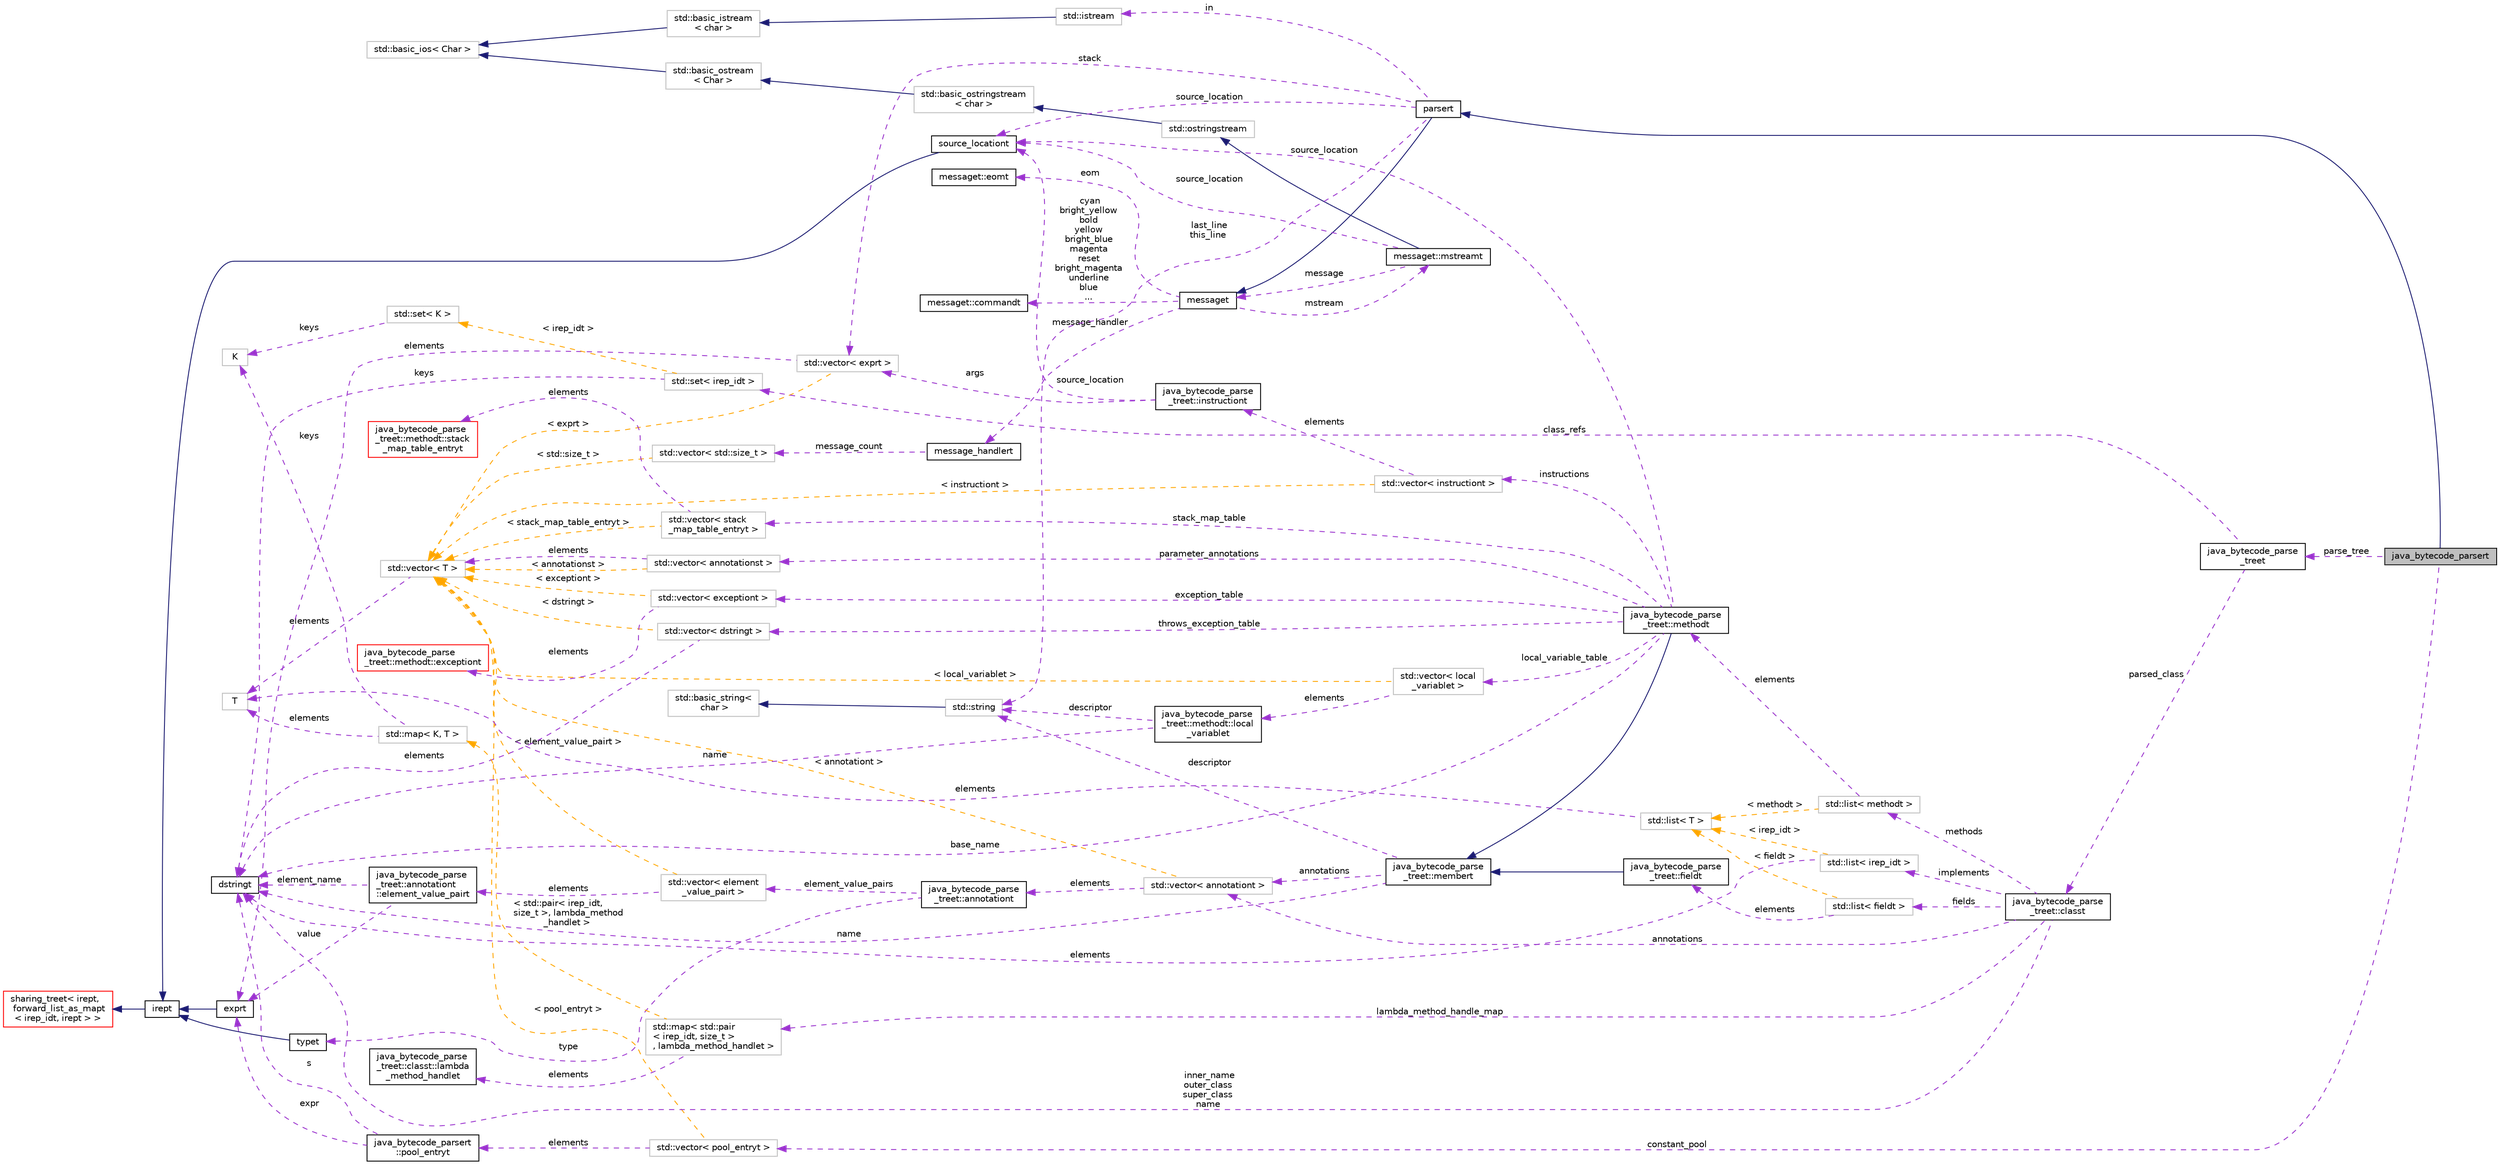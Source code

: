 digraph "java_bytecode_parsert"
{
 // LATEX_PDF_SIZE
  bgcolor="transparent";
  edge [fontname="Helvetica",fontsize="10",labelfontname="Helvetica",labelfontsize="10"];
  node [fontname="Helvetica",fontsize="10",shape=record];
  rankdir="LR";
  Node1 [label="java_bytecode_parsert",height=0.2,width=0.4,color="black", fillcolor="grey75", style="filled", fontcolor="black",tooltip=" "];
  Node2 -> Node1 [dir="back",color="midnightblue",fontsize="10",style="solid",fontname="Helvetica"];
  Node2 [label="parsert",height=0.2,width=0.4,color="black",URL="$classparsert.html",tooltip=" "];
  Node3 -> Node2 [dir="back",color="midnightblue",fontsize="10",style="solid",fontname="Helvetica"];
  Node3 [label="messaget",height=0.2,width=0.4,color="black",URL="$classmessaget.html",tooltip="Class that provides messages with a built-in verbosity 'level'."];
  Node4 -> Node3 [dir="back",color="darkorchid3",fontsize="10",style="dashed",label=" message_handler" ,fontname="Helvetica"];
  Node4 [label="message_handlert",height=0.2,width=0.4,color="black",URL="$classmessage__handlert.html",tooltip=" "];
  Node5 -> Node4 [dir="back",color="darkorchid3",fontsize="10",style="dashed",label=" message_count" ,fontname="Helvetica"];
  Node5 [label="std::vector\< std::size_t \>",height=0.2,width=0.4,color="grey75",tooltip=" "];
  Node6 -> Node5 [dir="back",color="orange",fontsize="10",style="dashed",label=" \< std::size_t \>" ,fontname="Helvetica"];
  Node6 [label="std::vector\< T \>",height=0.2,width=0.4,color="grey75",tooltip="STL class."];
  Node7 -> Node6 [dir="back",color="darkorchid3",fontsize="10",style="dashed",label=" elements" ,fontname="Helvetica"];
  Node7 [label="T",height=0.2,width=0.4,color="grey75",tooltip=" "];
  Node8 -> Node3 [dir="back",color="darkorchid3",fontsize="10",style="dashed",label=" cyan\nbright_yellow\nbold\nyellow\nbright_blue\nmagenta\nreset\nbright_magenta\nunderline\nblue\n..." ,fontname="Helvetica"];
  Node8 [label="messaget::commandt",height=0.2,width=0.4,color="black",URL="$classmessaget_1_1commandt.html",tooltip=" "];
  Node9 -> Node3 [dir="back",color="darkorchid3",fontsize="10",style="dashed",label=" mstream" ,fontname="Helvetica"];
  Node9 [label="messaget::mstreamt",height=0.2,width=0.4,color="black",URL="$classmessaget_1_1mstreamt.html",tooltip=" "];
  Node10 -> Node9 [dir="back",color="midnightblue",fontsize="10",style="solid",fontname="Helvetica"];
  Node10 [label="std::ostringstream",height=0.2,width=0.4,color="grey75",tooltip="STL class."];
  Node11 -> Node10 [dir="back",color="midnightblue",fontsize="10",style="solid",fontname="Helvetica"];
  Node11 [label="std::basic_ostringstream\l\< char \>",height=0.2,width=0.4,color="grey75",tooltip="STL class."];
  Node12 -> Node11 [dir="back",color="midnightblue",fontsize="10",style="solid",fontname="Helvetica"];
  Node12 [label="std::basic_ostream\l\< Char \>",height=0.2,width=0.4,color="grey75",tooltip="STL class."];
  Node13 -> Node12 [dir="back",color="midnightblue",fontsize="10",style="solid",fontname="Helvetica"];
  Node13 [label="std::basic_ios\< Char \>",height=0.2,width=0.4,color="grey75",tooltip="STL class."];
  Node3 -> Node9 [dir="back",color="darkorchid3",fontsize="10",style="dashed",label=" message" ,fontname="Helvetica"];
  Node15 -> Node9 [dir="back",color="darkorchid3",fontsize="10",style="dashed",label=" source_location" ,fontname="Helvetica"];
  Node15 [label="source_locationt",height=0.2,width=0.4,color="black",URL="$classsource__locationt.html",tooltip=" "];
  Node16 -> Node15 [dir="back",color="midnightblue",fontsize="10",style="solid",fontname="Helvetica"];
  Node16 [label="irept",height=0.2,width=0.4,color="black",URL="$classirept.html",tooltip="There are a large number of kinds of tree structured or tree-like data in CPROVER."];
  Node17 -> Node16 [dir="back",color="midnightblue",fontsize="10",style="solid",fontname="Helvetica"];
  Node17 [label="sharing_treet\< irept,\l forward_list_as_mapt\l\< irep_idt, irept \> \>",height=0.2,width=0.4,color="red",URL="$classsharing__treet.html",tooltip=" "];
  Node23 -> Node3 [dir="back",color="darkorchid3",fontsize="10",style="dashed",label=" eom" ,fontname="Helvetica"];
  Node23 [label="messaget::eomt",height=0.2,width=0.4,color="black",URL="$classmessaget_1_1eomt.html",tooltip=" "];
  Node24 -> Node2 [dir="back",color="darkorchid3",fontsize="10",style="dashed",label=" in" ,fontname="Helvetica"];
  Node24 [label="std::istream",height=0.2,width=0.4,color="grey75",tooltip="STL class."];
  Node25 -> Node24 [dir="back",color="midnightblue",fontsize="10",style="solid",fontname="Helvetica"];
  Node25 [label="std::basic_istream\l\< char \>",height=0.2,width=0.4,color="grey75",tooltip="STL class."];
  Node13 -> Node25 [dir="back",color="midnightblue",fontsize="10",style="solid",fontname="Helvetica"];
  Node26 -> Node2 [dir="back",color="darkorchid3",fontsize="10",style="dashed",label=" last_line\nthis_line" ,fontname="Helvetica"];
  Node26 [label="std::string",height=0.2,width=0.4,color="grey75",tooltip="STL class."];
  Node27 -> Node26 [dir="back",color="midnightblue",fontsize="10",style="solid",fontname="Helvetica"];
  Node27 [label="std::basic_string\<\l char \>",height=0.2,width=0.4,color="grey75",tooltip="STL class."];
  Node28 -> Node2 [dir="back",color="darkorchid3",fontsize="10",style="dashed",label=" stack" ,fontname="Helvetica"];
  Node28 [label="std::vector\< exprt \>",height=0.2,width=0.4,color="grey75",tooltip=" "];
  Node29 -> Node28 [dir="back",color="darkorchid3",fontsize="10",style="dashed",label=" elements" ,fontname="Helvetica"];
  Node29 [label="exprt",height=0.2,width=0.4,color="black",URL="$classexprt.html",tooltip="Base class for all expressions."];
  Node16 -> Node29 [dir="back",color="midnightblue",fontsize="10",style="solid",fontname="Helvetica"];
  Node6 -> Node28 [dir="back",color="orange",fontsize="10",style="dashed",label=" \< exprt \>" ,fontname="Helvetica"];
  Node15 -> Node2 [dir="back",color="darkorchid3",fontsize="10",style="dashed",label=" source_location" ,fontname="Helvetica"];
  Node30 -> Node1 [dir="back",color="darkorchid3",fontsize="10",style="dashed",label=" constant_pool" ,fontname="Helvetica"];
  Node30 [label="std::vector\< pool_entryt \>",height=0.2,width=0.4,color="grey75",tooltip=" "];
  Node31 -> Node30 [dir="back",color="darkorchid3",fontsize="10",style="dashed",label=" elements" ,fontname="Helvetica"];
  Node31 [label="java_bytecode_parsert\l::pool_entryt",height=0.2,width=0.4,color="black",URL="$structjava__bytecode__parsert_1_1pool__entryt.html",tooltip=" "];
  Node21 -> Node31 [dir="back",color="darkorchid3",fontsize="10",style="dashed",label=" s" ,fontname="Helvetica"];
  Node21 [label="dstringt",height=0.2,width=0.4,color="black",URL="$classdstringt.html",tooltip="dstringt has one field, an unsigned integer no which is an index into a static table of strings."];
  Node29 -> Node31 [dir="back",color="darkorchid3",fontsize="10",style="dashed",label=" expr" ,fontname="Helvetica"];
  Node6 -> Node30 [dir="back",color="orange",fontsize="10",style="dashed",label=" \< pool_entryt \>" ,fontname="Helvetica"];
  Node32 -> Node1 [dir="back",color="darkorchid3",fontsize="10",style="dashed",label=" parse_tree" ,fontname="Helvetica"];
  Node32 [label="java_bytecode_parse\l_treet",height=0.2,width=0.4,color="black",URL="$structjava__bytecode__parse__treet.html",tooltip=" "];
  Node33 -> Node32 [dir="back",color="darkorchid3",fontsize="10",style="dashed",label=" parsed_class" ,fontname="Helvetica"];
  Node33 [label="java_bytecode_parse\l_treet::classt",height=0.2,width=0.4,color="black",URL="$structjava__bytecode__parse__treet_1_1classt.html",tooltip=" "];
  Node34 -> Node33 [dir="back",color="darkorchid3",fontsize="10",style="dashed",label=" annotations" ,fontname="Helvetica"];
  Node34 [label="std::vector\< annotationt \>",height=0.2,width=0.4,color="grey75",tooltip=" "];
  Node35 -> Node34 [dir="back",color="darkorchid3",fontsize="10",style="dashed",label=" elements" ,fontname="Helvetica"];
  Node35 [label="java_bytecode_parse\l_treet::annotationt",height=0.2,width=0.4,color="black",URL="$structjava__bytecode__parse__treet_1_1annotationt.html",tooltip=" "];
  Node36 -> Node35 [dir="back",color="darkorchid3",fontsize="10",style="dashed",label=" type" ,fontname="Helvetica"];
  Node36 [label="typet",height=0.2,width=0.4,color="black",URL="$classtypet.html",tooltip="The type of an expression, extends irept."];
  Node16 -> Node36 [dir="back",color="midnightblue",fontsize="10",style="solid",fontname="Helvetica"];
  Node37 -> Node35 [dir="back",color="darkorchid3",fontsize="10",style="dashed",label=" element_value_pairs" ,fontname="Helvetica"];
  Node37 [label="std::vector\< element\l_value_pairt \>",height=0.2,width=0.4,color="grey75",tooltip=" "];
  Node38 -> Node37 [dir="back",color="darkorchid3",fontsize="10",style="dashed",label=" elements" ,fontname="Helvetica"];
  Node38 [label="java_bytecode_parse\l_treet::annotationt\l::element_value_pairt",height=0.2,width=0.4,color="black",URL="$structjava__bytecode__parse__treet_1_1annotationt_1_1element__value__pairt.html",tooltip=" "];
  Node21 -> Node38 [dir="back",color="darkorchid3",fontsize="10",style="dashed",label=" element_name" ,fontname="Helvetica"];
  Node29 -> Node38 [dir="back",color="darkorchid3",fontsize="10",style="dashed",label=" value" ,fontname="Helvetica"];
  Node6 -> Node37 [dir="back",color="orange",fontsize="10",style="dashed",label=" \< element_value_pairt \>" ,fontname="Helvetica"];
  Node6 -> Node34 [dir="back",color="orange",fontsize="10",style="dashed",label=" \< annotationt \>" ,fontname="Helvetica"];
  Node39 -> Node33 [dir="back",color="darkorchid3",fontsize="10",style="dashed",label=" lambda_method_handle_map" ,fontname="Helvetica"];
  Node39 [label="std::map\< std::pair\l\< irep_idt, size_t \>\l, lambda_method_handlet \>",height=0.2,width=0.4,color="grey75",tooltip=" "];
  Node40 -> Node39 [dir="back",color="darkorchid3",fontsize="10",style="dashed",label=" elements" ,fontname="Helvetica"];
  Node40 [label="java_bytecode_parse\l_treet::classt::lambda\l_method_handlet",height=0.2,width=0.4,color="black",URL="$structjava__bytecode__parse__treet_1_1classt_1_1lambda__method__handlet.html",tooltip=" "];
  Node41 -> Node39 [dir="back",color="orange",fontsize="10",style="dashed",label=" \< std::pair\< irep_idt,\l size_t \>, lambda_method\l_handlet \>" ,fontname="Helvetica"];
  Node41 [label="std::map\< K, T \>",height=0.2,width=0.4,color="grey75",tooltip="STL class."];
  Node42 -> Node41 [dir="back",color="darkorchid3",fontsize="10",style="dashed",label=" keys" ,fontname="Helvetica"];
  Node42 [label="K",height=0.2,width=0.4,color="grey75",tooltip=" "];
  Node7 -> Node41 [dir="back",color="darkorchid3",fontsize="10",style="dashed",label=" elements" ,fontname="Helvetica"];
  Node43 -> Node33 [dir="back",color="darkorchid3",fontsize="10",style="dashed",label=" implements" ,fontname="Helvetica"];
  Node43 [label="std::list\< irep_idt \>",height=0.2,width=0.4,color="grey75",tooltip=" "];
  Node21 -> Node43 [dir="back",color="darkorchid3",fontsize="10",style="dashed",label=" elements" ,fontname="Helvetica"];
  Node44 -> Node43 [dir="back",color="orange",fontsize="10",style="dashed",label=" \< irep_idt \>" ,fontname="Helvetica"];
  Node44 [label="std::list\< T \>",height=0.2,width=0.4,color="grey75",tooltip="STL class."];
  Node7 -> Node44 [dir="back",color="darkorchid3",fontsize="10",style="dashed",label=" elements" ,fontname="Helvetica"];
  Node45 -> Node33 [dir="back",color="darkorchid3",fontsize="10",style="dashed",label=" fields" ,fontname="Helvetica"];
  Node45 [label="std::list\< fieldt \>",height=0.2,width=0.4,color="grey75",tooltip=" "];
  Node46 -> Node45 [dir="back",color="darkorchid3",fontsize="10",style="dashed",label=" elements" ,fontname="Helvetica"];
  Node46 [label="java_bytecode_parse\l_treet::fieldt",height=0.2,width=0.4,color="black",URL="$structjava__bytecode__parse__treet_1_1fieldt.html",tooltip=" "];
  Node47 -> Node46 [dir="back",color="midnightblue",fontsize="10",style="solid",fontname="Helvetica"];
  Node47 [label="java_bytecode_parse\l_treet::membert",height=0.2,width=0.4,color="black",URL="$structjava__bytecode__parse__treet_1_1membert.html",tooltip=" "];
  Node34 -> Node47 [dir="back",color="darkorchid3",fontsize="10",style="dashed",label=" annotations" ,fontname="Helvetica"];
  Node21 -> Node47 [dir="back",color="darkorchid3",fontsize="10",style="dashed",label=" name" ,fontname="Helvetica"];
  Node26 -> Node47 [dir="back",color="darkorchid3",fontsize="10",style="dashed",label=" descriptor" ,fontname="Helvetica"];
  Node44 -> Node45 [dir="back",color="orange",fontsize="10",style="dashed",label=" \< fieldt \>" ,fontname="Helvetica"];
  Node21 -> Node33 [dir="back",color="darkorchid3",fontsize="10",style="dashed",label=" inner_name\nouter_class\nsuper_class\nname" ,fontname="Helvetica"];
  Node48 -> Node33 [dir="back",color="darkorchid3",fontsize="10",style="dashed",label=" methods" ,fontname="Helvetica"];
  Node48 [label="std::list\< methodt \>",height=0.2,width=0.4,color="grey75",tooltip=" "];
  Node49 -> Node48 [dir="back",color="darkorchid3",fontsize="10",style="dashed",label=" elements" ,fontname="Helvetica"];
  Node49 [label="java_bytecode_parse\l_treet::methodt",height=0.2,width=0.4,color="black",URL="$structjava__bytecode__parse__treet_1_1methodt.html",tooltip=" "];
  Node47 -> Node49 [dir="back",color="midnightblue",fontsize="10",style="solid",fontname="Helvetica"];
  Node50 -> Node49 [dir="back",color="darkorchid3",fontsize="10",style="dashed",label=" local_variable_table" ,fontname="Helvetica"];
  Node50 [label="std::vector\< local\l_variablet \>",height=0.2,width=0.4,color="grey75",tooltip=" "];
  Node51 -> Node50 [dir="back",color="darkorchid3",fontsize="10",style="dashed",label=" elements" ,fontname="Helvetica"];
  Node51 [label="java_bytecode_parse\l_treet::methodt::local\l_variablet",height=0.2,width=0.4,color="black",URL="$structjava__bytecode__parse__treet_1_1methodt_1_1local__variablet.html",tooltip=" "];
  Node21 -> Node51 [dir="back",color="darkorchid3",fontsize="10",style="dashed",label=" name" ,fontname="Helvetica"];
  Node26 -> Node51 [dir="back",color="darkorchid3",fontsize="10",style="dashed",label=" descriptor" ,fontname="Helvetica"];
  Node6 -> Node50 [dir="back",color="orange",fontsize="10",style="dashed",label=" \< local_variablet \>" ,fontname="Helvetica"];
  Node52 -> Node49 [dir="back",color="darkorchid3",fontsize="10",style="dashed",label=" exception_table" ,fontname="Helvetica"];
  Node52 [label="std::vector\< exceptiont \>",height=0.2,width=0.4,color="grey75",tooltip=" "];
  Node53 -> Node52 [dir="back",color="darkorchid3",fontsize="10",style="dashed",label=" elements" ,fontname="Helvetica"];
  Node53 [label="java_bytecode_parse\l_treet::methodt::exceptiont",height=0.2,width=0.4,color="red",URL="$structjava__bytecode__parse__treet_1_1methodt_1_1exceptiont.html",tooltip=" "];
  Node6 -> Node52 [dir="back",color="orange",fontsize="10",style="dashed",label=" \< exceptiont \>" ,fontname="Helvetica"];
  Node56 -> Node49 [dir="back",color="darkorchid3",fontsize="10",style="dashed",label=" parameter_annotations" ,fontname="Helvetica"];
  Node56 [label="std::vector\< annotationst \>",height=0.2,width=0.4,color="grey75",tooltip=" "];
  Node6 -> Node56 [dir="back",color="darkorchid3",fontsize="10",style="dashed",label=" elements" ,fontname="Helvetica"];
  Node6 -> Node56 [dir="back",color="orange",fontsize="10",style="dashed",label=" \< annotationst \>" ,fontname="Helvetica"];
  Node21 -> Node49 [dir="back",color="darkorchid3",fontsize="10",style="dashed",label=" base_name" ,fontname="Helvetica"];
  Node57 -> Node49 [dir="back",color="darkorchid3",fontsize="10",style="dashed",label=" stack_map_table" ,fontname="Helvetica"];
  Node57 [label="std::vector\< stack\l_map_table_entryt \>",height=0.2,width=0.4,color="grey75",tooltip=" "];
  Node58 -> Node57 [dir="back",color="darkorchid3",fontsize="10",style="dashed",label=" elements" ,fontname="Helvetica"];
  Node58 [label="java_bytecode_parse\l_treet::methodt::stack\l_map_table_entryt",height=0.2,width=0.4,color="red",URL="$structjava__bytecode__parse__treet_1_1methodt_1_1stack__map__table__entryt.html",tooltip=" "];
  Node6 -> Node57 [dir="back",color="orange",fontsize="10",style="dashed",label=" \< stack_map_table_entryt \>" ,fontname="Helvetica"];
  Node61 -> Node49 [dir="back",color="darkorchid3",fontsize="10",style="dashed",label=" throws_exception_table" ,fontname="Helvetica"];
  Node61 [label="std::vector\< dstringt \>",height=0.2,width=0.4,color="grey75",tooltip=" "];
  Node21 -> Node61 [dir="back",color="darkorchid3",fontsize="10",style="dashed",label=" elements" ,fontname="Helvetica"];
  Node6 -> Node61 [dir="back",color="orange",fontsize="10",style="dashed",label=" \< dstringt \>" ,fontname="Helvetica"];
  Node62 -> Node49 [dir="back",color="darkorchid3",fontsize="10",style="dashed",label=" instructions" ,fontname="Helvetica"];
  Node62 [label="std::vector\< instructiont \>",height=0.2,width=0.4,color="grey75",tooltip=" "];
  Node63 -> Node62 [dir="back",color="darkorchid3",fontsize="10",style="dashed",label=" elements" ,fontname="Helvetica"];
  Node63 [label="java_bytecode_parse\l_treet::instructiont",height=0.2,width=0.4,color="black",URL="$structjava__bytecode__parse__treet_1_1instructiont.html",tooltip=" "];
  Node28 -> Node63 [dir="back",color="darkorchid3",fontsize="10",style="dashed",label=" args" ,fontname="Helvetica"];
  Node15 -> Node63 [dir="back",color="darkorchid3",fontsize="10",style="dashed",label=" source_location" ,fontname="Helvetica"];
  Node6 -> Node62 [dir="back",color="orange",fontsize="10",style="dashed",label=" \< instructiont \>" ,fontname="Helvetica"];
  Node15 -> Node49 [dir="back",color="darkorchid3",fontsize="10",style="dashed",label=" source_location" ,fontname="Helvetica"];
  Node44 -> Node48 [dir="back",color="orange",fontsize="10",style="dashed",label=" \< methodt \>" ,fontname="Helvetica"];
  Node64 -> Node32 [dir="back",color="darkorchid3",fontsize="10",style="dashed",label=" class_refs" ,fontname="Helvetica"];
  Node64 [label="std::set\< irep_idt \>",height=0.2,width=0.4,color="grey75",tooltip=" "];
  Node21 -> Node64 [dir="back",color="darkorchid3",fontsize="10",style="dashed",label=" keys" ,fontname="Helvetica"];
  Node65 -> Node64 [dir="back",color="orange",fontsize="10",style="dashed",label=" \< irep_idt \>" ,fontname="Helvetica"];
  Node65 [label="std::set\< K \>",height=0.2,width=0.4,color="grey75",tooltip="STL class."];
  Node42 -> Node65 [dir="back",color="darkorchid3",fontsize="10",style="dashed",label=" keys" ,fontname="Helvetica"];
}
